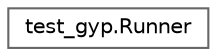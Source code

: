 digraph "Graphical Class Hierarchy"
{
 // LATEX_PDF_SIZE
  bgcolor="transparent";
  edge [fontname=Helvetica,fontsize=10,labelfontname=Helvetica,labelfontsize=10];
  node [fontname=Helvetica,fontsize=10,shape=box,height=0.2,width=0.4];
  rankdir="LR";
  Node0 [id="Node000000",label="test_gyp.Runner",height=0.2,width=0.4,color="grey40", fillcolor="white", style="filled",URL="$classtest__gyp_1_1_runner.html",tooltip=" "];
}
